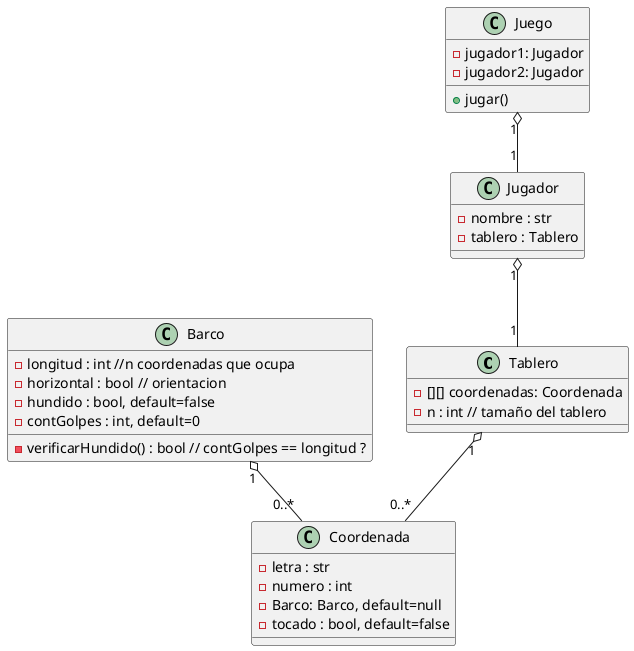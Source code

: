 @startuml

class Tablero {
    - [][] coordenadas: Coordenada
    - n : int // tamaño del tablero
}

class Coordenada {
    - letra : str
    - numero : int
    - Barco: Barco, default=null
    - tocado : bool, default=false
}

Tablero "1" o-- "0..*" Coordenada

class Barco {
    - longitud : int //n coordenadas que ocupa
    - horizontal : bool // orientacion
    - hundido : bool, default=false
    - contGolpes : int, default=0
    - verificarHundido() : bool // contGolpes == longitud ?
}

Barco "1" o-- "0..*" Coordenada

class Jugador {
    - nombre : str
    - tablero : Tablero
    ' - [] barcos : Barco
    ' - [] disparos : Coordenada
}

Jugador "1" o-- "1" Tablero

class Juego {
    - jugador1: Jugador
    - jugador2: Jugador
    + jugar()
}

Juego "1" o-- "1" Jugador

@enduml